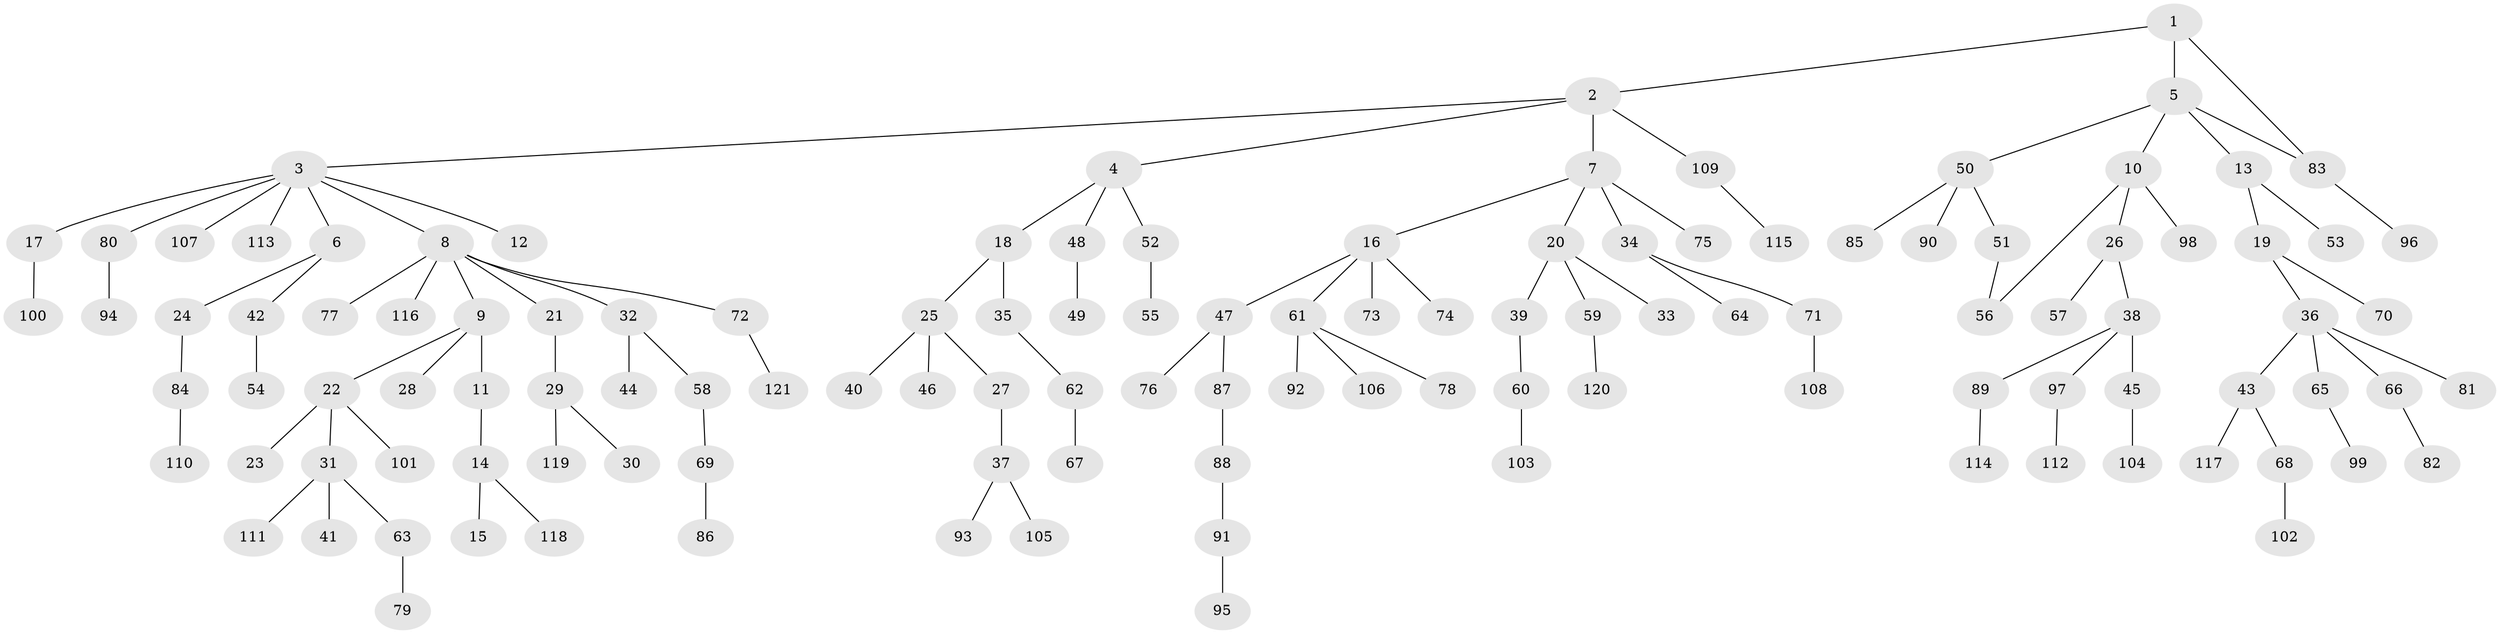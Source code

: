 // coarse degree distribution, {6: 0.04938271604938271, 7: 0.012345679012345678, 4: 0.06172839506172839, 3: 0.1728395061728395, 2: 0.12345679012345678, 1: 0.5679012345679012, 5: 0.012345679012345678}
// Generated by graph-tools (version 1.1) at 2025/23/03/03/25 07:23:30]
// undirected, 121 vertices, 122 edges
graph export_dot {
graph [start="1"]
  node [color=gray90,style=filled];
  1;
  2;
  3;
  4;
  5;
  6;
  7;
  8;
  9;
  10;
  11;
  12;
  13;
  14;
  15;
  16;
  17;
  18;
  19;
  20;
  21;
  22;
  23;
  24;
  25;
  26;
  27;
  28;
  29;
  30;
  31;
  32;
  33;
  34;
  35;
  36;
  37;
  38;
  39;
  40;
  41;
  42;
  43;
  44;
  45;
  46;
  47;
  48;
  49;
  50;
  51;
  52;
  53;
  54;
  55;
  56;
  57;
  58;
  59;
  60;
  61;
  62;
  63;
  64;
  65;
  66;
  67;
  68;
  69;
  70;
  71;
  72;
  73;
  74;
  75;
  76;
  77;
  78;
  79;
  80;
  81;
  82;
  83;
  84;
  85;
  86;
  87;
  88;
  89;
  90;
  91;
  92;
  93;
  94;
  95;
  96;
  97;
  98;
  99;
  100;
  101;
  102;
  103;
  104;
  105;
  106;
  107;
  108;
  109;
  110;
  111;
  112;
  113;
  114;
  115;
  116;
  117;
  118;
  119;
  120;
  121;
  1 -- 2;
  1 -- 5;
  1 -- 83;
  2 -- 3;
  2 -- 4;
  2 -- 7;
  2 -- 109;
  3 -- 6;
  3 -- 8;
  3 -- 12;
  3 -- 17;
  3 -- 80;
  3 -- 107;
  3 -- 113;
  4 -- 18;
  4 -- 48;
  4 -- 52;
  5 -- 10;
  5 -- 13;
  5 -- 50;
  5 -- 83;
  6 -- 24;
  6 -- 42;
  7 -- 16;
  7 -- 20;
  7 -- 34;
  7 -- 75;
  8 -- 9;
  8 -- 21;
  8 -- 32;
  8 -- 72;
  8 -- 77;
  8 -- 116;
  9 -- 11;
  9 -- 22;
  9 -- 28;
  10 -- 26;
  10 -- 98;
  10 -- 56;
  11 -- 14;
  13 -- 19;
  13 -- 53;
  14 -- 15;
  14 -- 118;
  16 -- 47;
  16 -- 61;
  16 -- 73;
  16 -- 74;
  17 -- 100;
  18 -- 25;
  18 -- 35;
  19 -- 36;
  19 -- 70;
  20 -- 33;
  20 -- 39;
  20 -- 59;
  21 -- 29;
  22 -- 23;
  22 -- 31;
  22 -- 101;
  24 -- 84;
  25 -- 27;
  25 -- 40;
  25 -- 46;
  26 -- 38;
  26 -- 57;
  27 -- 37;
  29 -- 30;
  29 -- 119;
  31 -- 41;
  31 -- 63;
  31 -- 111;
  32 -- 44;
  32 -- 58;
  34 -- 64;
  34 -- 71;
  35 -- 62;
  36 -- 43;
  36 -- 65;
  36 -- 66;
  36 -- 81;
  37 -- 93;
  37 -- 105;
  38 -- 45;
  38 -- 89;
  38 -- 97;
  39 -- 60;
  42 -- 54;
  43 -- 68;
  43 -- 117;
  45 -- 104;
  47 -- 76;
  47 -- 87;
  48 -- 49;
  50 -- 51;
  50 -- 85;
  50 -- 90;
  51 -- 56;
  52 -- 55;
  58 -- 69;
  59 -- 120;
  60 -- 103;
  61 -- 78;
  61 -- 92;
  61 -- 106;
  62 -- 67;
  63 -- 79;
  65 -- 99;
  66 -- 82;
  68 -- 102;
  69 -- 86;
  71 -- 108;
  72 -- 121;
  80 -- 94;
  83 -- 96;
  84 -- 110;
  87 -- 88;
  88 -- 91;
  89 -- 114;
  91 -- 95;
  97 -- 112;
  109 -- 115;
}
